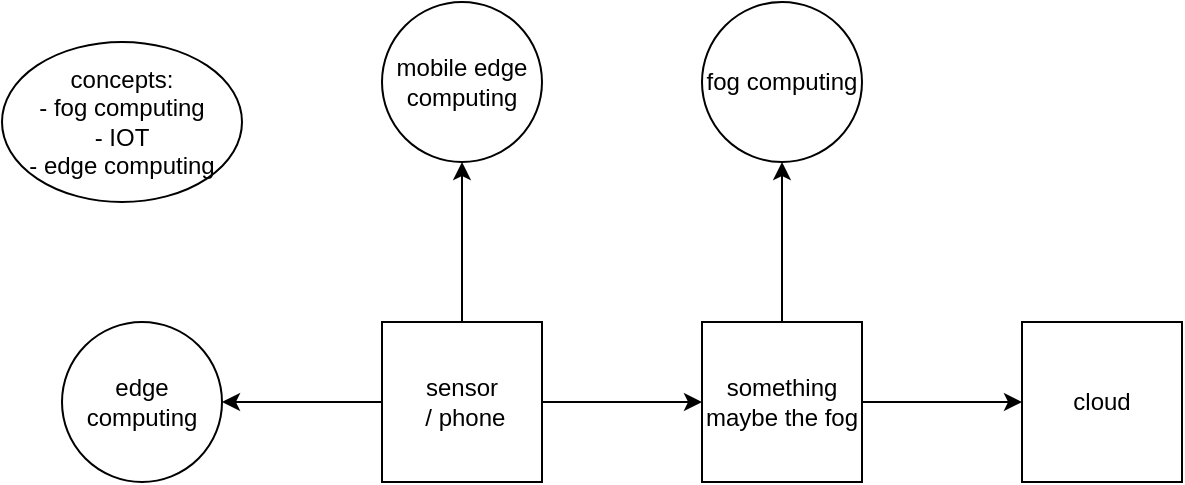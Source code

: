 <mxfile version="24.7.17">
  <diagram name="Page-1" id="x4Izh6BIh9zt4IwaynIU">
    <mxGraphModel dx="972" dy="649" grid="1" gridSize="10" guides="1" tooltips="1" connect="1" arrows="1" fold="1" page="1" pageScale="1" pageWidth="827" pageHeight="1169" math="0" shadow="0">
      <root>
        <mxCell id="0" />
        <mxCell id="1" parent="0" />
        <mxCell id="O02EDhWyDjyShkTMGK8z-3" value="" style="edgeStyle=orthogonalEdgeStyle;rounded=0;orthogonalLoop=1;jettySize=auto;html=1;" edge="1" parent="1" source="O02EDhWyDjyShkTMGK8z-1" target="O02EDhWyDjyShkTMGK8z-2">
          <mxGeometry relative="1" as="geometry" />
        </mxCell>
        <mxCell id="O02EDhWyDjyShkTMGK8z-9" value="" style="edgeStyle=orthogonalEdgeStyle;rounded=0;orthogonalLoop=1;jettySize=auto;html=1;" edge="1" parent="1" source="O02EDhWyDjyShkTMGK8z-1" target="O02EDhWyDjyShkTMGK8z-8">
          <mxGeometry relative="1" as="geometry" />
        </mxCell>
        <mxCell id="O02EDhWyDjyShkTMGK8z-11" value="" style="edgeStyle=orthogonalEdgeStyle;rounded=0;orthogonalLoop=1;jettySize=auto;html=1;" edge="1" parent="1" source="O02EDhWyDjyShkTMGK8z-1" target="O02EDhWyDjyShkTMGK8z-10">
          <mxGeometry relative="1" as="geometry" />
        </mxCell>
        <mxCell id="O02EDhWyDjyShkTMGK8z-1" value="&lt;div&gt;sensor&lt;/div&gt;&amp;nbsp;/ phone" style="whiteSpace=wrap;html=1;aspect=fixed;" vertex="1" parent="1">
          <mxGeometry x="310" y="160" width="80" height="80" as="geometry" />
        </mxCell>
        <mxCell id="O02EDhWyDjyShkTMGK8z-5" value="" style="edgeStyle=orthogonalEdgeStyle;rounded=0;orthogonalLoop=1;jettySize=auto;html=1;" edge="1" parent="1" source="O02EDhWyDjyShkTMGK8z-2" target="O02EDhWyDjyShkTMGK8z-4">
          <mxGeometry relative="1" as="geometry" />
        </mxCell>
        <mxCell id="O02EDhWyDjyShkTMGK8z-13" value="" style="edgeStyle=orthogonalEdgeStyle;rounded=0;orthogonalLoop=1;jettySize=auto;html=1;" edge="1" parent="1" source="O02EDhWyDjyShkTMGK8z-2" target="O02EDhWyDjyShkTMGK8z-12">
          <mxGeometry relative="1" as="geometry" />
        </mxCell>
        <mxCell id="O02EDhWyDjyShkTMGK8z-2" value="something maybe the fog" style="whiteSpace=wrap;html=1;aspect=fixed;" vertex="1" parent="1">
          <mxGeometry x="470" y="160" width="80" height="80" as="geometry" />
        </mxCell>
        <mxCell id="O02EDhWyDjyShkTMGK8z-4" value="&lt;div&gt;cloud&lt;/div&gt;" style="whiteSpace=wrap;html=1;aspect=fixed;" vertex="1" parent="1">
          <mxGeometry x="630" y="160" width="80" height="80" as="geometry" />
        </mxCell>
        <mxCell id="O02EDhWyDjyShkTMGK8z-8" value="mobile edge computing" style="ellipse;whiteSpace=wrap;html=1;" vertex="1" parent="1">
          <mxGeometry x="310" width="80" height="80" as="geometry" />
        </mxCell>
        <mxCell id="O02EDhWyDjyShkTMGK8z-10" value="edge computing" style="ellipse;whiteSpace=wrap;html=1;" vertex="1" parent="1">
          <mxGeometry x="150" y="160" width="80" height="80" as="geometry" />
        </mxCell>
        <mxCell id="O02EDhWyDjyShkTMGK8z-12" value="&lt;div&gt;fog computing&lt;/div&gt;" style="ellipse;whiteSpace=wrap;html=1;" vertex="1" parent="1">
          <mxGeometry x="470" width="80" height="80" as="geometry" />
        </mxCell>
        <mxCell id="O02EDhWyDjyShkTMGK8z-14" value="&lt;div&gt;concepts:&lt;/div&gt;&lt;div&gt;- fog computing&lt;/div&gt;&lt;div&gt;- IOT&lt;/div&gt;&lt;div&gt;- edge computing&lt;br&gt;&lt;/div&gt;" style="ellipse;whiteSpace=wrap;html=1;" vertex="1" parent="1">
          <mxGeometry x="120" y="20" width="120" height="80" as="geometry" />
        </mxCell>
      </root>
    </mxGraphModel>
  </diagram>
</mxfile>

